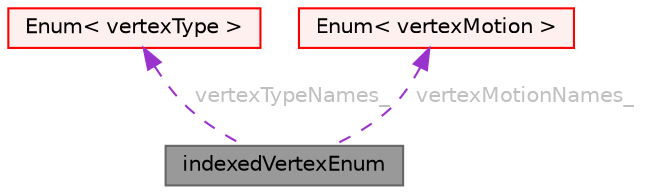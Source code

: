 digraph "indexedVertexEnum"
{
 // LATEX_PDF_SIZE
  bgcolor="transparent";
  edge [fontname=Helvetica,fontsize=10,labelfontname=Helvetica,labelfontsize=10];
  node [fontname=Helvetica,fontsize=10,shape=box,height=0.2,width=0.4];
  Node1 [id="Node000001",label="indexedVertexEnum",height=0.2,width=0.4,color="gray40", fillcolor="grey60", style="filled", fontcolor="black",tooltip=" "];
  Node2 -> Node1 [id="edge1_Node000001_Node000002",dir="back",color="darkorchid3",style="dashed",tooltip=" ",label=" vertexTypeNames_",fontcolor="grey" ];
  Node2 [id="Node000002",label="Enum\< vertexType \>",height=0.2,width=0.4,color="red", fillcolor="#FFF0F0", style="filled",URL="$classFoam_1_1Enum.html",tooltip=" "];
  Node4 -> Node1 [id="edge2_Node000001_Node000004",dir="back",color="darkorchid3",style="dashed",tooltip=" ",label=" vertexMotionNames_",fontcolor="grey" ];
  Node4 [id="Node000004",label="Enum\< vertexMotion \>",height=0.2,width=0.4,color="red", fillcolor="#FFF0F0", style="filled",URL="$classFoam_1_1Enum.html",tooltip=" "];
}
